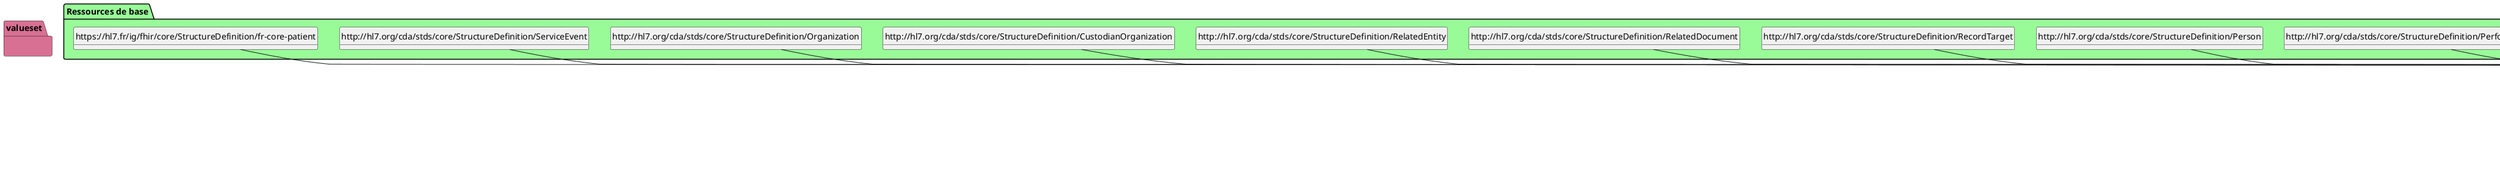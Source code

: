 @startuml
set namespaceSeparator ?
hide circle
hide class fields

package IG #DDDDDD{

     package Profiles #DDDDDD{

        class AssociationPrescription{

             AssociationPrescription => [None..None]
             AssociationPrescription.prescription => [1..1]
             AssociationPrescription.prescription.identifiant => [0..1]
             AssociationPrescription.accessionNumber => [0..1]
        } 

        class AssociationPriseEncharge{

             AssociationPriseEncharge => [None..None]
             AssociationPriseEncharge.priseEnCharge => [1..1]
             AssociationPriseEncharge.priseEnCharge.identifiantPriseEnCharge => [0..*]
             AssociationPriseEncharge.priseEnCharge.typePriseEnCharge => [0..1]
             AssociationPriseEncharge.priseEnCharge.dateDebutFinPriseEnCharge => [1..1]
             AssociationPriseEncharge.priseEnCharge.typeSortie => [0..1]
             AssociationPriseEncharge.priseEnCharge.responsablePriseEnCharge => [0..1]
             AssociationPriseEncharge.priseEnCharge.responsablePriseEnCharge.entiteResponsablePriseEnCharge => [1..1]
             AssociationPriseEncharge.priseEnCharge.responsablePriseEnCharge.entiteResponsablePriseEnCharge.identifiantPS => [1..1]
             AssociationPriseEncharge.priseEnCharge.responsablePriseEnCharge.entiteResponsablePriseEnCharge.professionSavoirfaireRole => [0..1]
             AssociationPriseEncharge.priseEnCharge.responsablePriseEnCharge.entiteResponsablePriseEnCharge.adresse => [0..*]
             AssociationPriseEncharge.priseEnCharge.responsablePriseEnCharge.entiteResponsablePriseEnCharge.coordonneesTelecom => [0..*]
             AssociationPriseEncharge.priseEnCharge.responsablePriseEnCharge.entiteResponsablePriseEnCharge.personnePhysique => [0..1]
             AssociationPriseEncharge.priseEnCharge.responsablePriseEnCharge.entiteResponsablePriseEnCharge.personnePhysique.nomPersonne => [1..1]
             AssociationPriseEncharge.priseEnCharge.responsablePriseEnCharge.entiteResponsablePriseEnCharge.personnePhysique.nomPersonne.nom => [1..1]
             AssociationPriseEncharge.priseEnCharge.responsablePriseEnCharge.entiteResponsablePriseEnCharge.personnePhysique.nomPersonne.prenom => [0..1]
             AssociationPriseEncharge.priseEnCharge.responsablePriseEnCharge.entiteResponsablePriseEnCharge.personnePhysique.nomPersonne.civilite => [0..1]
             AssociationPriseEncharge.priseEnCharge.responsablePriseEnCharge.entiteResponsablePriseEnCharge.personnePhysique.nomPersonne.titre => [0..1]
             AssociationPriseEncharge.priseEnCharge.responsablePriseEnCharge.entiteResponsablePriseEnCharge.structurePS => [0..1]
             AssociationPriseEncharge.priseEnCharge.responsablePriseEnCharge.entiteResponsablePriseEnCharge.structurePS.identifiantStructure => [0..*]
             AssociationPriseEncharge.priseEnCharge.responsablePriseEnCharge.entiteResponsablePriseEnCharge.structurePS.nomStructure => [0..1]
             AssociationPriseEncharge.priseEnCharge.responsablePriseEnCharge.entiteResponsablePriseEnCharge.structurePS.coordonneesTelecomStructure => [0..*]
             AssociationPriseEncharge.priseEnCharge.responsablePriseEnCharge.entiteResponsablePriseEnCharge.structurePS.adresseStructure => [0..*]
             AssociationPriseEncharge.priseEnCharge.responsablePriseEnCharge.entiteResponsablePriseEnCharge.structurePS.cadreExercice => [0..1]
             AssociationPriseEncharge.priseEnCharge.personneImpliqueePriseEnCharge => [0..*]
             AssociationPriseEncharge.priseEnCharge.personneImpliqueePriseEnCharge.typeParticipation => [1..1]
             AssociationPriseEncharge.priseEnCharge.personneImpliqueePriseEnCharge.dateDebutFinParticipation => [0..1]
             AssociationPriseEncharge.priseEnCharge.personneImpliqueePriseEnCharge.professionnelImplique => [1..1]
             AssociationPriseEncharge.priseEnCharge.personneImpliqueePriseEnCharge.professionnelImplique.identifiant => [1..1]
             AssociationPriseEncharge.priseEnCharge.personneImpliqueePriseEnCharge.professionnelImplique.professionSavoirfaireRole => [0..1]
             AssociationPriseEncharge.priseEnCharge.personneImpliqueePriseEnCharge.professionnelImplique.adresse => [0..*]
             AssociationPriseEncharge.priseEnCharge.personneImpliqueePriseEnCharge.professionnelImplique.coordonneesTelecom => [0..*]
             AssociationPriseEncharge.priseEnCharge.personneImpliqueePriseEnCharge.professionnelImplique.personnePhysique => [0..1]
             AssociationPriseEncharge.priseEnCharge.personneImpliqueePriseEnCharge.professionnelImplique.personnePhysique.nomPersonne => [1..1]
             AssociationPriseEncharge.priseEnCharge.personneImpliqueePriseEnCharge.professionnelImplique.personnePhysique.nomPersonne.nom => [1..1]
             AssociationPriseEncharge.priseEnCharge.personneImpliqueePriseEnCharge.professionnelImplique.personnePhysique.nomPersonne.prenom => [0..1]
             AssociationPriseEncharge.priseEnCharge.personneImpliqueePriseEnCharge.professionnelImplique.personnePhysique.nomPersonne.civilite => [0..1]
             AssociationPriseEncharge.priseEnCharge.personneImpliqueePriseEnCharge.professionnelImplique.personnePhysique.nomPersonne.titre => [0..1]
             AssociationPriseEncharge.priseEnCharge.personneImpliqueePriseEnCharge.professionnelImplique.structurePS => [0..1]
             AssociationPriseEncharge.priseEnCharge.personneImpliqueePriseEnCharge.professionnelImplique.structurePS.identifiantStructure => [0..*]
             AssociationPriseEncharge.priseEnCharge.personneImpliqueePriseEnCharge.professionnelImplique.structurePS.nomStructure => [0..1]
             AssociationPriseEncharge.priseEnCharge.personneImpliqueePriseEnCharge.professionnelImplique.structurePS.coordonneesTelecomStructure => [0..*]
             AssociationPriseEncharge.priseEnCharge.personneImpliqueePriseEnCharge.professionnelImplique.structurePS.adresseStructure => [0..*]
             AssociationPriseEncharge.priseEnCharge.personneImpliqueePriseEnCharge.professionnelImplique.structurePS.cadreExercice => [0..1]
             AssociationPriseEncharge.priseEnCharge.lieuPriseEnCharge => [1..1]
             AssociationPriseEncharge.priseEnCharge.lieuPriseEnCharge.structurePriseEnChargee => [1..1]
             AssociationPriseEncharge.priseEnCharge.lieuPriseEnCharge.structurePriseEnChargee.secteurActivite => [1..1]
             AssociationPriseEncharge.priseEnCharge.lieuPriseEnCharge.structurePriseEnChargee.secteurActivite.categorieEtablissement => [0..1]
             AssociationPriseEncharge.priseEnCharge.lieuPriseEnCharge.structurePriseEnChargee.localisationStructure => [1..1]
             AssociationPriseEncharge.priseEnCharge.lieuPriseEnCharge.structurePriseEnChargee.localisationStructure.nomStructure => [0..1]
             AssociationPriseEncharge.priseEnCharge.lieuPriseEnCharge.structurePriseEnChargee.localisationStructure.adresseStructure => [0..1]
        } 

        class AuteurDocument{

             AuteurDocument => [None..None]
             AuteurDocument.horodatageParticipation => [1..1]
             AuteurDocument.roleFonctionnel => [0..1]
             AuteurDocument.precisionRoleFonctionnel => [0..1]
             AuteurDocument.auteur[x] => [0..1]
        } 

        class ConsentementDocument{

             ConsentementDocument => [None..None]
             ConsentementDocument.consentement => [1..1]
             ConsentementDocument.consentement.identifiantConsentement => [0..*]
             ConsentementDocument.consentement.typeConsentement => [1..1]
             ConsentementDocument.consentement.statutConsentement => [1..1]
        } 

        class DestinatairePrevuDocument{

             DestinatairePrevuDocument => [None..None]
             DestinatairePrevuDocument.identifiantDestinataire => [0..*]
             DestinatairePrevuDocument.adresseDestinataire => [0..*]
             DestinatairePrevuDocument.coordonneesTelecomDestinataire => [0..*]
             DestinatairePrevuDocument.informationsSurDestintaire => [0..1]
             DestinatairePrevuDocument.informationsSurDestintaire.nomDestinataire => [0..*]
             DestinatairePrevuDocument.informationsSurDestintaire.nomDestinataire.nom => [1..1]
             DestinatairePrevuDocument.informationsSurDestintaire.nomDestinataire.prenom => [0..1]
             DestinatairePrevuDocument.informationsSurDestintaire.nomDestinataire.civilite => [0..1]
             DestinatairePrevuDocument.informationsSurDestintaire.nomDestinataire.titre => [0..1]
             DestinatairePrevuDocument.structureDestinataire => [0..1]
             DestinatairePrevuDocument.structureDestinataire.identifiantStructure => [0..1]
             DestinatairePrevuDocument.structureDestinataire.nomStructure => [0..*]
             DestinatairePrevuDocument.structureDestinataire.coordonneesTelecomStructure => [0..*]
             DestinatairePrevuDocument.structureDestinataire.adresseStructure => [0..1]
        } 

        class DocumentReference{

             DocumentReference => [None..None]
             DocumentReference.typeReference => [1..1]
             DocumentReference.parentDocument => [1..1]
             DocumentReference.parentDocument.identifiantUniqueDocument => [1..1]
        } 

        class EnteteDocument{

             EnteteDocument => [None..None]
             EnteteDocument.identifiantUniqueDocument => [1..1]
             EnteteDocument.typeDocument => [1..1]
             EnteteDocument.dateDeCreation => [1..1]
             EnteteDocument.niveauConfidentialite => [1..1]
             EnteteDocument.languePrincipaleDocument => [1..1]
             EnteteDocument.identifiantDuLotDeVersions => [1..1]
             EnteteDocument.versionDocument => [1..1]
             EnteteDocument.statutDocument => [1..1]
             EnteteDocument.patientDocument => [1..1]
             EnteteDocument.auteurDocument => [1..*]
             EnteteDocument.informateurDocument => [0..*]
             EnteteDocument.structureConservationDocument => [1..1]
             EnteteDocument.destinataireDocument => [0..*]
             EnteteDocument.responsableDocuement => [1..1]
             EnteteDocument.validateurDocument => [0..*]
             EnteteDocument.operateurSaisie => [0..1]
             EnteteDocument.participant => [0..*]
             EnteteDocument.associationPrescription => [1..1]
             EnteteDocument.evenementDocumente => [1..*]
             EnteteDocument.documentReference => [0..1]
             EnteteDocument.consentementAssocieAuDocument => [0..*]
             EnteteDocument.associationPriseEncharge => [1..1]
        } 

        class EvenementDocumente{

             EvenementDocumente => [None..None]
             EvenementDocumente.evenementDocumente => [1..1]
             EvenementDocumente.evenementDocumente.identifiantSpecifique => [0..*]
             EvenementDocumente.evenementDocumente.statut => [0..*]
             EvenementDocumente.evenementDocumente.codeEvenement => [0..1]
             EvenementDocumente.evenementDocumente.codeEvenement.translation => [0..*]
             EvenementDocumente.evenementDocumente.dateHeureEvenement => [0..1]
             EvenementDocumente.evenementDocumente.executantEvenement => [1..1]
             EvenementDocumente.evenementDocumente.executantEvenement.roleFonctionnel => [0..1]
             EvenementDocumente.evenementDocumente.executantEvenement.dateHeureParticipation => [0..1]
             EvenementDocumente.evenementDocumente.executantEvenement.executant => [1..1]
             EvenementDocumente.evenementDocumente.executantEvenement.executant.identifiant => [1..1]
             EvenementDocumente.evenementDocumente.executantEvenement.executant.professionSavoirfaireRole => [0..1]
             EvenementDocumente.evenementDocumente.executantEvenement.executant.adresse => [0..*]
             EvenementDocumente.evenementDocumente.executantEvenement.executant.coordonneesTelecom => [0..*]
             EvenementDocumente.evenementDocumente.executantEvenement.executant.personnePhysique => [0..1]
             EvenementDocumente.evenementDocumente.executantEvenement.executant.personnePhysique.nomPersonne => [1..1]
             EvenementDocumente.evenementDocumente.executantEvenement.executant.personnePhysique.nomPersonne.nom => [1..1]
             EvenementDocumente.evenementDocumente.executantEvenement.executant.personnePhysique.nomPersonne.prenom => [0..1]
             EvenementDocumente.evenementDocumente.executantEvenement.executant.personnePhysique.nomPersonne.civilite => [0..1]
             EvenementDocumente.evenementDocumente.executantEvenement.executant.personnePhysique.nomPersonne.titre => [0..1]
             EvenementDocumente.evenementDocumente.executantEvenement.executant.structureResponsable => [0..1]
             EvenementDocumente.evenementDocumente.executantEvenement.executant.structureResponsable.identifiantStructure => [0..*]
             EvenementDocumente.evenementDocumente.executantEvenement.executant.structureResponsable.nomStructure => [0..1]
             EvenementDocumente.evenementDocumente.executantEvenement.executant.structureResponsable.coordonneesTelecomStructure => [0..*]
             EvenementDocumente.evenementDocumente.executantEvenement.executant.structureResponsable.adresseStructure => [0..*]
             EvenementDocumente.evenementDocumente.executantEvenement.executant.structureResponsable.cadreExercice => [1..1]
        } 

        class InformateurDocument{

             InformateurDocument => [None..None]
             InformateurDocument.informateur[x] => [1..1]
        } 

        class NonProfessionnelDocument{

             NonProfessionnelDocument => [None..None]
             NonProfessionnelDocument.rolePersonne => [1..1]
             NonProfessionnelDocument.lienPatient => [0..1]
             NonProfessionnelDocument.lienPatient.precisionLien => [0..*]
             NonProfessionnelDocument.adressePersonne => [0..*]
             NonProfessionnelDocument.coordonneesTelecom => [0..*]
             NonProfessionnelDocument.personnePhysique => [1..1]
             NonProfessionnelDocument.personnePhysique.nomPersonne => [1..1]
             NonProfessionnelDocument.personnePhysique.nomPersonne.nom => [1..1]
             NonProfessionnelDocument.personnePhysique.nomPersonne.prenom => [0..1]
        } 

        class OperateurSaisie{

             OperateurSaisie => [None..None]
             OperateurSaisie.dateSaisie => [1..1]
             OperateurSaisie.operateurSaisie => [1..1]
             OperateurSaisie.operateurSaisie.identifiant => [1..1]
             OperateurSaisie.operateurSaisie.professionSavoirfaireRole => [0..1]
             OperateurSaisie.operateurSaisie.adresse => [0..*]
             OperateurSaisie.operateurSaisie.coordonneesTelecom => [0..*]
             OperateurSaisie.operateurSaisie.personnePhysique => [0..1]
             OperateurSaisie.operateurSaisie.personnePhysique.nomPersonne => [1..1]
             OperateurSaisie.operateurSaisie.personnePhysique.nomPersonne.nom => [1..1]
             OperateurSaisie.operateurSaisie.personnePhysique.nomPersonne.prenom => [0..1]
             OperateurSaisie.operateurSaisie.personnePhysique.nomPersonne.civilite => [0..1]
             OperateurSaisie.operateurSaisie.personnePhysique.nomPersonne.titre => [0..1]
             OperateurSaisie.operateurSaisie.structure => [0..1]
             OperateurSaisie.operateurSaisie.structure.identifiant => [0..*]
             OperateurSaisie.operateurSaisie.structure.nom => [0..1]
             OperateurSaisie.operateurSaisie.structure.coordonneesTelecom => [0..*]
             OperateurSaisie.operateurSaisie.structure.adresse => [0..*]
             OperateurSaisie.operateurSaisie.structure.cadreExercice => [0..1]
        } 

        class ParticipantDocument{

             ParticipantDocument => [None..None]
             ParticipantDocument.typeParticipation => [1..1]
             ParticipantDocument.roleFonctionnel => [0..1]
             ParticipantDocument.roleFonctionnel.precision => [0..1]
             ParticipantDocument.dateDebutEtOuFinParticipation => [1..1]
             ParticipantDocument.identificationParticipant => [1..1]
             ParticipantDocument.identificationParticipant.ProfessionnelNonProfessionnel => [1..1]
             ParticipantDocument.identificationParticipant.identifiantParticipant => [1..1]
             ParticipantDocument.identificationParticipant.professionSavoirfaireRole => [0..1]
             ParticipantDocument.identificationParticipant.adresse => [0..*]
             ParticipantDocument.identificationParticipant.coordonneesTelecomStructure => [0..*]
             ParticipantDocument.identificationParticipant.personnePhysique => [0..1]
             ParticipantDocument.identificationParticipant.personnePhysique.nomPersonne => [1..1]
             ParticipantDocument.identificationParticipant.personnePhysique.nomPersonne.nom => [1..1]
             ParticipantDocument.identificationParticipant.personnePhysique.nomPersonne.prenom => [0..1]
             ParticipantDocument.identificationParticipant.personnePhysique.nomPersonne.civilite => [0..1]
             ParticipantDocument.identificationParticipant.personnePhysique.nomPersonne.titre => [0..1]
             ParticipantDocument.identificationParticipant.structureResponsable => [0..1]
             ParticipantDocument.identificationParticipant.structureResponsable.identifiantStructure => [0..*]
             ParticipantDocument.identificationParticipant.structureResponsable.nomStructure => [0..1]
             ParticipantDocument.identificationParticipant.structureResponsable.coordonneesTelecomStructure => [0..*]
             ParticipantDocument.identificationParticipant.structureResponsable.adresseStructure => [0..*]
        } 

        class PatientDocument{

             PatientDocument => [None..None]
             PatientDocument.identifiantPatient => [1..1]
             PatientDocument.adresse => [0..*]
             PatientDocument.coordonneesTelecom => [0..*]
             PatientDocument.personnePhysique => [0..1]
             PatientDocument.personnePhysique.nomsPrenom => [0..1]
             PatientDocument.personnePhysique.nomsPrenom.noms => [0..1]
             PatientDocument.personnePhysique.nomsPrenom.noms.nomNaissance => [0..1]
             PatientDocument.personnePhysique.nomsPrenom.noms.nomUtilise => [0..1]
             PatientDocument.personnePhysique.nomsPrenom.prenom => [0..1]
             PatientDocument.personnePhysique.nomsPrenom.prenom.listePrenoms => [0..1]
             PatientDocument.personnePhysique.nomsPrenom.prenom.premierPrenom => [0..1]
             PatientDocument.personnePhysique.nomsPrenom.prenom.premierNomUtilise => [0..1]
             PatientDocument.personnePhysique.sexe => [1..1]
             PatientDocument.personnePhysique.dateNaissance => [1..1]
             PatientDocument.personnePhysique.dateDeces => [0..1]
             PatientDocument.personnePhysique.grossesseMultiple => [0..1]
             PatientDocument.personnePhysique.numeroOrdreNaissance => [0..1]
             PatientDocument.personnePhysique.representantPatient => [0..*]
             PatientDocument.personnePhysique.representantPatient.adresse => [0..*]
             PatientDocument.personnePhysique.representantPatient.coordonneesTelecom => [0..*]
             PatientDocument.personnePhysique.representantPatient.personneRepresentantPatient => [0..1]
             PatientDocument.personnePhysique.representantPatient.personneRepresentantPatient.nomPrenom => [0..1]
             PatientDocument.personnePhysique.representantPatient.personneRepresentantPatient.nomPrenom.nom => [0..1]
             PatientDocument.personnePhysique.representantPatient.personneRepresentantPatient.nomPrenom.prenom => [0..1]
             PatientDocument.personnePhysique.representantPatient.personneRepresentantPatient.structureRepresentatntPatient => [0..1]
             PatientDocument.personnePhysique.representantPatient.personneRepresentantPatient.structureRepresentatntPatient.identifiant => [0..1]
             PatientDocument.personnePhysique.representantPatient.personneRepresentantPatient.structureRepresentatntPatient.nom => [0..1]
             PatientDocument.personnePhysique.representantPatient.personneRepresentantPatient.structureRepresentatntPatient.lieuNaissance => [0..1]
             PatientDocument.personnePhysique.representantPatient.personneRepresentantPatient.structureRepresentatntPatient.lieuNaissance.lieu => [1..1]
             PatientDocument.personnePhysique.representantPatient.personneRepresentantPatient.structureRepresentatntPatient.lieuNaissance.lieu.nomLieuNaissance => [0..1]
             PatientDocument.personnePhysique.representantPatient.personneRepresentantPatient.structureRepresentatntPatient.lieuNaissance.lieu.adresseEtCodeOfficielGeographique => [0..1]
             PatientDocument.personnePhysique.representantPatient.personneRepresentantPatient.structureRepresentatntPatient.lieuNaissance.lieu.adresseEtCodeOfficielGeographique.CodeOfficielGeographique => [0..1]
        } 

        class ProfessionnelAuteurDocument{

             ProfessionnelAuteurDocument => [None..None]
             ProfessionnelAuteurDocument.identificationAuteur => [1..*]
             ProfessionnelAuteurDocument.identificationAuteur.identifiant => [0..*]
             ProfessionnelAuteurDocument.identificationAuteur.professionSavoirFaireRole => [0..1]
             ProfessionnelAuteurDocument.identificationAuteur.adresse => [0..*]
             ProfessionnelAuteurDocument.identificationAuteur.coordonneesTelecom => [0..*]
             ProfessionnelAuteurDocument.identificationAuteur.identiteAuteur => [1..1]
             ProfessionnelAuteurDocument.identificationAuteur.identiteAuteur.nomAuteur => [1..1]
             ProfessionnelAuteurDocument.identificationAuteur.identiteAuteur.nomAuteur.nom => [1..1]
             ProfessionnelAuteurDocument.identificationAuteur.identiteAuteur.nomAuteur.prenom => [0..1]
             ProfessionnelAuteurDocument.identificationAuteur.identiteAuteur.nomAuteur.civilite => [0..1]
             ProfessionnelAuteurDocument.identificationAuteur.identiteAuteur.nomAuteur.titre => [0..1]
             ProfessionnelAuteurDocument.identificationAuteur.structure => [1..1]
             ProfessionnelAuteurDocument.identificationAuteur.structure.identifiantStructure => [0..1]
             ProfessionnelAuteurDocument.identificationAuteur.structure.nomStructure => [0..1]
        } 

        class ProfessionnelDocument{

             ProfessionnelDocument => [None..None]
             ProfessionnelDocument.identifiant => [1..1]
             ProfessionnelDocument.professionSavoirFaireRole => [0..1]
             ProfessionnelDocument.adresse => [0..*]
             ProfessionnelDocument.coordonneesTelecom => [0..*]
             ProfessionnelDocument.personnePhysique => [0..1]
             ProfessionnelDocument.personnePhysique.identitePersonne => [1..1]
             ProfessionnelDocument.personnePhysique.identitePersonne.nomPersonne => [1..1]
             ProfessionnelDocument.personnePhysique.identitePersonne.prenomPersonne => [0..1]
             ProfessionnelDocument.personnePhysique.identitePersonne.civilite => [0..1]
             ProfessionnelDocument.personnePhysique.identitePersonne.titre => [0..1]
             ProfessionnelDocument.structure => [0..1]
             ProfessionnelDocument.structure.identifiantStructure => [0..*]
             ProfessionnelDocument.structure.nomStructure => [0..1]
             ProfessionnelDocument.structure.coordonneesTelecomStructure => [0..*]
             ProfessionnelDocument.structure.adresseStructure => [0..*]
             ProfessionnelDocument.structure.cadreExercice => [0..1]
        } 

        class ResponsableDocument{

             ResponsableDocument => [None..None]
             ResponsableDocument.dateHeureAttestationValidite => [1..1]
             ResponsableDocument.ProfessionnelResponsableDocument => [1..1]
             ResponsableDocument.ProfessionnelResponsableDocument.identifiant => [1..1]
             ResponsableDocument.ProfessionnelResponsableDocument.professionSavoirfaireRole => [0..1]
             ResponsableDocument.ProfessionnelResponsableDocument.adresse => [0..*]
             ResponsableDocument.ProfessionnelResponsableDocument.coordonneesTelecomStructure => [0..*]
             ResponsableDocument.ProfessionnelResponsableDocument.personnePhysique => [0..1]
             ResponsableDocument.ProfessionnelResponsableDocument.personnePhysique.nomPersonne => [1..1]
             ResponsableDocument.ProfessionnelResponsableDocument.personnePhysique.nomPersonne.nom => [1..1]
             ResponsableDocument.ProfessionnelResponsableDocument.personnePhysique.nomPersonne.prenom => [0..1]
             ResponsableDocument.ProfessionnelResponsableDocument.personnePhysique.nomPersonne.civilite => [0..1]
             ResponsableDocument.ProfessionnelResponsableDocument.personnePhysique.nomPersonne.titre => [0..1]
             ResponsableDocument.ProfessionnelResponsableDocument.structureResponsable => [0..1]
             ResponsableDocument.ProfessionnelResponsableDocument.structureResponsable.identifiantStructure => [0..*]
             ResponsableDocument.ProfessionnelResponsableDocument.structureResponsable.nomStructure => [0..1]
             ResponsableDocument.ProfessionnelResponsableDocument.structureResponsable.coordonneesTelecomStructure => [0..*]
             ResponsableDocument.ProfessionnelResponsableDocument.structureResponsable.adresseStructure => [0..*]
             ResponsableDocument.ProfessionnelResponsableDocument.structureResponsable.cadreExercice => [0..1]
        } 

        class StructureConservationDocument{

             StructureConservationDocument => [None..None]
             StructureConservationDocument.identifiantStructure => [1..1]
             StructureConservationDocument.nomStructure => [0..1]
             StructureConservationDocument.coordonneesTelecomStructure => [0..1]
             StructureConservationDocument.adresseStructure => [0..1]
        } 

        class SystemeDocument{

             SystemeDocument => [None..None]
             SystemeDocument.identificationAuteur => [1..1]
             SystemeDocument.identificationAuteur.identifiantAuteur => [1..*]
             SystemeDocument.identificationAuteur.professionSavoirFaireRole => [0..1]
             SystemeDocument.identificationAuteur.systeme => [1..1]
             SystemeDocument.identificationAuteur.systeme.nomModeleSysteme => [1..1]
             SystemeDocument.identificationAuteur.systeme.nomSysteme => [1..1]
             SystemeDocument.identificationAuteur.structure => [1..1]
             SystemeDocument.identificationAuteur.structure.identifiantStructure => [0..1]
             SystemeDocument.identificationAuteur.structure.nomStructure => [0..1]
        } 

        class ValidateurDocument{

             ValidateurDocument => [None..None]
             ValidateurDocument.dateHeureAttestationValidite => [1..1]
             ValidateurDocument.ProfessionnelValidateurDocument => [1..1]
             ValidateurDocument.ProfessionnelValidateurDocument.identifiant => [1..1]
             ValidateurDocument.ProfessionnelValidateurDocument.professionSavoirfaireRole => [0..1]
             ValidateurDocument.ProfessionnelValidateurDocument.adresse => [0..*]
             ValidateurDocument.ProfessionnelValidateurDocument.coordonneesTelecomStructure => [0..*]
             ValidateurDocument.ProfessionnelValidateurDocument.personnePhysique => [0..1]
             ValidateurDocument.ProfessionnelValidateurDocument.personnePhysique.nomPersonne => [1..1]
             ValidateurDocument.ProfessionnelValidateurDocument.personnePhysique.nomPersonne.nom => [1..1]
             ValidateurDocument.ProfessionnelValidateurDocument.personnePhysique.nomPersonne.prenom => [0..1]
             ValidateurDocument.ProfessionnelValidateurDocument.personnePhysique.nomPersonne.civilite => [0..1]
             ValidateurDocument.ProfessionnelValidateurDocument.personnePhysique.nomPersonne.titre => [0..1]
             ValidateurDocument.ProfessionnelValidateurDocument.structurePS => [0..1]
             ValidateurDocument.ProfessionnelValidateurDocument.structurePS.identifiantStructure => [0..*]
             ValidateurDocument.ProfessionnelValidateurDocument.structurePS.nomStructure => [0..1]
             ValidateurDocument.ProfessionnelValidateurDocument.structurePS.coordonneesTelecomStructure => [0..*]
             ValidateurDocument.ProfessionnelValidateurDocument.structurePS.adresseStructure => [0..*]
             ValidateurDocument.ProfessionnelValidateurDocument.structurePS.cadreExercice => [0..1]
        } 

        class FrCompositionDocument{

             Composition => [None..None]
             Composition.identifier => [None..None]
             Composition.status => [None..None]
             Composition.type => [None..None]
             Composition.subject => [1..None]
             Composition.subject.reference => [1..None]
             Composition.date => [None..None]
             Composition.author => [None..None]
             Composition.title => [None..None]
             Composition.confidentiality => [None..None]
             Composition.attester => [None..None]
             Composition.attester.mode => [None..None]
             Composition.attester.time => [None..None]
             Composition.attester.party => [None..None]
             Composition.custodian => [None..None]
             Composition.relatesTo.target[x] => [None..None]
             Composition.section => [1..None]
        } 

        class FrBundleDocument{

             Bundle.identifier => [1..None]
             Bundle.type => [None..None]
             Bundle.timestamp => [1..None]
             Bundle.entry => [1..None]
             Bundle.entry.fullUrl => [1..None]
             Bundle.entry.search => [None..0]
             Bundle.entry.request => [None..0]
             Bundle.entry.response => [None..0]
             Bundle.entry:composition => [1..1]
             Bundle.entry:composition.resource => [None..None]
             Bundle.entry:patient => [0..1]
             Bundle.entry:patient.resource => [None..None]
        } 

        class FrAssignedAuthor{

             AssignedAuthor => [None..None]
             AssignedAuthor.nullFlavor => [None..0]
             AssignedAuthor.typeId.nullFlavor => [None..0]
             AssignedAuthor.typeId.assigningAuthorityName => [None..0]
             AssignedAuthor.typeId.displayable => [None..0]
             AssignedAuthor.classCode => [None..0]
             AssignedAuthor.id.nullFlavor => [None..0]
             AssignedAuthor.sdtcIdentifiedBy => [None..0]
             AssignedAuthor.code => [None..None]
             AssignedAuthor.assignedPerson => [None..None]
             AssignedAuthor.assignedAuthoringDevice => [None..None]
             AssignedAuthor.representedOrganization => [None..None]
        } 

        class FrAssignedCustodian{

             AssignedCustodian => [None..None]
             AssignedCustodian.typeId.nullFlavor => [None..0]
             AssignedCustodian.typeId.assigningAuthorityName => [None..0]
             AssignedCustodian.typeId.displayable => [None..0]
             AssignedCustodian.classCode => [None..0]
             AssignedCustodian.representedCustodianOrganization => [None..None]
        } 

        class FrAssignedEntity{

             AssignedEntity => [None..None]
             AssignedEntity.nullFlavor => [None..0]
             AssignedEntity.typeId.nullFlavor => [None..0]
             AssignedEntity.typeId.assigningAuthorityName => [None..0]
             AssignedEntity.typeId.displayable => [None..0]
             AssignedEntity.classCode => [None..0]
             AssignedEntity.id => [None..1]
             AssignedEntity.sdtcIdentifiedBy => [None..0]
             AssignedEntity.code.nullFlavor => [None..0]
             AssignedEntity.code.codeSystemVersion => [None..0]
             AssignedEntity.code.sdtcValueSet => [None..0]
             AssignedEntity.code.sdtcValueSetVersion => [None..0]
             AssignedEntity.assignedPerson => [None..None]
             AssignedEntity.representedOrganization => [None..None]
             AssignedEntity.sdtcPatient => [None..0]
        } 

        class FrAssociatedEntity{

             AssociatedEntity => [None..None]
             AssociatedEntity.nullFlavor => [None..0]
             AssociatedEntity.typeId.nullFlavor => [None..0]
             AssociatedEntity.typeId.assigningAuthorityName => [None..0]
             AssociatedEntity.typeId.displayable => [None..0]
             AssociatedEntity.sdtcIdentifiedBy => [None..0]
             AssociatedEntity.associatedPerson => [None..None]
             AssociatedEntity.scopingOrganization => [None..None]
        } 

        class FrAuthenticator{

             Authenticator => [None..None]
             Authenticator.nullFlavor => [None..0]
             Authenticator.typeId.nullFlavor => [None..0]
             Authenticator.typeId.assigningAuthorityName => [None..0]
             Authenticator.typeId.displayable => [None..0]
             Authenticator.typeCode => [None..0]
             Authenticator.time => [None..None]
             Authenticator.time.value => [None..None]
             Authenticator.signatureCode => [None..None]
             Authenticator.signatureCode.sdtcValueSet => [None..0]
             Authenticator.signatureCode.sdtcValueSetVersion => [None..0]
             Authenticator.sdtcSignatureText => [None..0]
             Authenticator.assignedEntity => [None..None]
        } 

        class FrAuthor{

             Author => [None..None]
             Author.nullFlavor => [None..0]
             Author.typeId.nullFlavor => [None..0]
             Author.typeId.assigningAuthorityName => [None..0]
             Author.typeId.displayable => [None..0]
             Author.typeCode => [None..0]
             Author.contextControlCode => [None..0]
             Author.functionCode.nullFlavor => [None..0]
             Author.functionCode.code => [1..None]
             Author.functionCode.codeSystem => [1..None]
             Author.functionCode.codeSystemVersion => [None..0]
             Author.functionCode.sdtcValueSet => [None..0]
             Author.functionCode.sdtcValueSetVersion => [None..0]
             Author.time.value => [1..None]
             Author.assignedAuthor => [None..None]
        } 

        class FrAuthoringDevice{

             AuthoringDevice.typeId.nullFlavor => [None..0]
             AuthoringDevice.typeId.assigningAuthorityName => [None..0]
             AuthoringDevice.typeId.displayable => [None..0]
             AuthoringDevice.classCode => [None..0]
             AuthoringDevice.determinerCode => [None..0]
             AuthoringDevice.manufacturerModelName => [1..None]
             AuthoringDevice.softwareName => [1..None]
        } 

        class FrAuthorization{

             Authorization => [None..None]
             Authorization.typeId.nullFlavor => [None..0]
             Authorization.typeId.assigningAuthorityName => [None..0]
             Authorization.typeId.displayable => [None..0]
             Authorization.typeCode => [None..0]
             Authorization.consent => [None..None]
             Authorization.consent.id => [None..None]
             Authorization.consent.code => [None..None]
             Authorization.consent.statusCode.code => [None..None]
             Authorization.consent.statusCode.sdtcValueSet => [None..0]
             Authorization.consent.statusCode.sdtcValueSetVersion => [None..0]
        } 

        class FrComponentOf{

             ComponentOf => [None..None]
        } 

        class FrCustodian{

             Custodian => [None..None]
             Custodian.nullFlavor => [None..0]
             Custodian.typeId.nullFlavor => [None..0]
             Custodian.typeId.assigningAuthorityName => [None..0]
             Custodian.typeId.displayable => [None..0]
             Custodian.typeCode => [None..0]
             Custodian.assignedCustodian => [None..None]
        } 

        class FrDataEnterer{

             DataEnterer => [None..None]
             DataEnterer.nullFlavor => [None..0]
             DataEnterer.typeId.nullFlavor => [None..0]
             DataEnterer.typeId.assigningAuthorityName => [None..0]
             DataEnterer.typeId.displayable => [None..0]
             DataEnterer.typeCode => [None..0]
             DataEnterer.contextControlCode => [None..0]
             DataEnterer.time => [1..None]
             DataEnterer.assignedEntity => [None..None]
        } 

        class FrDocumentationOf{

             DocumentationOf => [None..None]
             DocumentationOf.nullFlavor => [None..0]
             DocumentationOf.typeId.nullFlavor => [None..0]
             DocumentationOf.typeId.assigningAuthorityName => [None..0]
             DocumentationOf.typeId.displayable => [None..0]
             DocumentationOf.typeCode => [None..0]
             DocumentationOf.serviceEvent => [None..None]
        } 

        class FrInFulfillmentOf{

             InFulfillmentOf => [None..None]
             InFulfillmentOf.typeId.nullFlavor => [None..0]
             InFulfillmentOf.typeId.assigningAuthorityName => [None..0]
             InFulfillmentOf.typeId.displayable => [None..0]
             InFulfillmentOf.typeCode => [None..0]
             InFulfillmentOf.order => [None..None]
        } 

        class FrInformant{

             Informant => [None..None]
             Informant.nullFlavor => [None..0]
             Informant.typeId.nullFlavor => [None..0]
             Informant.typeId.assigningAuthorityName => [None..0]
             Informant.typeId.displayable => [None..0]
             Informant.typeCode => [None..0]
             Informant.contextControlCode => [None..0]
             Informant.assignedEntity => [None..None]
             Informant.relatedEntity => [None..None]
        } 

        class FrInformationRecipient{

             InformationRecipient => [None..None]
             InformationRecipient.nullFlavor => [None..0]
             InformationRecipient.typeId.nullFlavor => [None..0]
             InformationRecipient.typeId.assigningAuthorityName => [None..0]
             InformationRecipient.typeId.displayable => [None..0]
             InformationRecipient.typeCode => [None..0]
             InformationRecipient.intendedRecipient => [None..None]
        } 

        class FrIntendedRecipient{

             IntendedRecipient.typeId.nullFlavor => [None..0]
             IntendedRecipient.typeId.assigningAuthorityName => [None..0]
             IntendedRecipient.typeId.displayable => [None..0]
             IntendedRecipient.classCode => [None..0]
             IntendedRecipient.id.assigningAuthorityName => [None..0]
             IntendedRecipient.id.displayable => [None..0]
             IntendedRecipient.id.root => [1..None]
             IntendedRecipient.id.extension => [1..None]
             IntendedRecipient.informationRecipient => [None..None]
             IntendedRecipient.receivedOrganization => [None..None]
             IntendedRecipient.receivedOrganization.id.assigningAuthorityName => [None..0]
             IntendedRecipient.receivedOrganization.id.displayable => [None..0]
             IntendedRecipient.receivedOrganization.id.root => [None..None]
        } 

        class FrLegalAuthenticator{

             LegalAuthenticator => [None..None]
             LegalAuthenticator.nullFlavor => [None..0]
             LegalAuthenticator.typeId.nullFlavor => [None..0]
             LegalAuthenticator.typeId.assigningAuthorityName => [None..0]
             LegalAuthenticator.typeId.displayable => [None..0]
             LegalAuthenticator.typeCode => [None..0]
             LegalAuthenticator.contextControlCode => [None..0]
             LegalAuthenticator.time => [None..None]
             LegalAuthenticator.time.value => [None..None]
             LegalAuthenticator.signatureCode => [None..None]
             LegalAuthenticator.signatureCode.sdtcValueSet => [None..0]
             LegalAuthenticator.signatureCode.sdtcValueSetVersion => [None..0]
             LegalAuthenticator.sdtcSignatureText => [None..0]
             LegalAuthenticator.assignedEntity => [None..None]
             LegalAuthenticator.assignedEntity.code => [None..None]
        } 

        class FrName{

             fr-core-name => [None..None]
             fr-core-name.nullFlavor => [None..0]
             fr-core-name.use => [None..0]
             fr-core-name.item.delimiter => [None..0]
             fr-core-name.item.xmlText => [None..0]
             fr-core-name.validTime => [None..0]
        } 

        class FrOrder{

             Order.nullFlavor => [None..0]
             Order.typeId.nullFlavor => [None..0]
             Order.typeId.assigningAuthorityName => [None..0]
             Order.typeId.displayable => [None..0]
             Order.classCode => [None..0]
             Order.moodCode => [None..0]
             Order.id => [None..None]
             Order.id.nullFlavor => [None..0]
             Order.id.assigningAuthorityName => [None..0]
             Order.id.displayable => [None..0]
             Order.id.root => [1..None]
             Order.id.extension => [None..None]
             Order.code => [None..0]
             Order.priorityCode => [None..0]
        } 

        class FrParentDocument{

             ParentDocument => [None..None]
             ParentDocument.nullFlavor => [None..0]
             ParentDocument.id => [None..1]
             ParentDocument.id.assigningAuthorityName => [None..0]
             ParentDocument.id.displayable => [None..0]
             ParentDocument.id.root => [1..None]
             ParentDocument.id.extension => [None..None]
        } 

        class FrParticipant{

             Participant1 => [None..None]
             Participant1.typeId.nullFlavor => [None..0]
             Participant1.typeId.assigningAuthorityName => [None..0]
             Participant1.typeId.displayable => [None..0]
             Participant1.typeCode => [None..None]
             Participant1.contextControlCode => [None..0]
             Participant1.functionCode => [None..None]
             Participant1.functionCode.nullFlavor => [None..0]
             Participant1.functionCode.code => [1..None]
             Participant1.functionCode.codeSystem => [1..None]
             Participant1.functionCode.codeSystemVersion => [None..0]
             Participant1.functionCode.sdtcValueSet => [None..0]
             Participant1.functionCode.sdtcValueSetVersion => [None..0]
             Participant1.functionCode.originalText => [None..None]
             Participant1.time => [1..None]
             Participant1.time.operator => [None..0]
             Participant1.time.low => [None..None]
             Participant1.time.center => [None..0]
             Participant1.time.width => [None..0]
             Participant1.time.high => [None..None]
             Participant1.associatedEntity => [None..None]
             Participant1.associatedEntity.classCode => [None..None]
             Participant1.associatedEntity.id => [None..None]
             Participant1.associatedEntity.id.root => [None..None]
             Participant1.associatedEntity.id.extension => [None..None]
             Participant1.associatedEntity.code => [None..None]
             Participant1.associatedEntity.addr => [None..None]
             Participant1.associatedEntity.telecom => [None..None]
             Participant1.associatedEntity.associatedPerson => [None..None]
             Participant1.associatedEntity.scopingOrganization => [None..None]
        } 

        class FrPatientRole{

             PatientRole => [None..None]
             PatientRole.nullFlavor => [None..0]
             PatientRole.realmCode => [None..0]
             PatientRole.typeId => [None..0]
             PatientRole.templateId => [None..0]
             PatientRole.classCode => [None..0]
             PatientRole.sdtcIdentifiedBy => [None..0]
             PatientRole.patient => [1..None]
             PatientRole.providerOrganization => [None..0]
        } 

        class FrPatient{

             Patient.typeId.nullFlavor => [None..0]
             Patient.typeId.assigningAuthorityName => [None..0]
             Patient.typeId.displayable => [None..0]
             Patient.determinerCode => [None..0]
             Patient.name => [1..1]
             Patient.administrativeGenderCode => [1..None]
             Patient.birthTime => [1..None]
             Patient.maritalStatusCode => [None..0]
             Patient.religiousAffiliationCode => [None..0]
             Patient.raceCode => [None..0]
             Patient.sdtcRaceCode => [None..0]
             Patient.ethnicGroupCode => [None..0]
             Patient.sdtcEthnicGroupCode => [None..0]
             Patient.languageCommunication => [None..0]
        } 

        class FrPerformer{

             Performer1.typeId.nullFlavor => [None..0]
             Performer1.typeId.assigningAuthorityName => [None..0]
             Performer1.typeId.displayable => [None..0]
             Performer1.typeCode => [None..None]
             Performer1.functionCode => [None..None]
             Performer1.time => [None..None]
             Performer1.assignedEntity => [None..None]
             Performer1.assignedEntity.code => [None..None]
        } 

        class FrAssignedPerson{

             Person.nullFlavor => [None..0]
             Person.typeId.nullFlavor => [None..0]
             Person.typeId.assigningAuthorityName => [None..0]
             Person.typeId.displayable => [None..0]
             Person.classCode => [None..0]
             Person.determinerCode => [None..0]
             Person.name => [1..1]
             Person.name.nullFlavor => [None..0]
             Person.name.use => [None..0]
             Person.name.item.family => [1..1]
             Person.name.item.given => [None..1]
             Person.name.item.prefix => [None..1]
             Person.name.item.suffix => [None..None]
             Person.name.validTime => [None..0]
             Person.sdtcDesc => [None..0]
             Person.sdtcAsPatientRelationship => [None..0]
        } 

        class FrRecordTarget{

             RecordTarget => [None..None]
             RecordTarget.nullFlavor => [None..0]
             RecordTarget.typeId.nullFlavor => [None..0]
             RecordTarget.typeId.assigningAuthorityName => [None..0]
             RecordTarget.typeId.displayable => [None..0]
             RecordTarget.typeCode => [None..0]
             RecordTarget.contextControlCode => [None..0]
             RecordTarget.patientRole => [None..None]
        } 

        class FrRelatedDocument{

             RelatedDocument => [None..None]
             RelatedDocument.typeId.nullFlavor => [None..0]
             RelatedDocument.typeId.assigningAuthorityName => [None..0]
             RelatedDocument.typeId.displayable => [None..0]
             RelatedDocument.typeCode => [None..None]
             RelatedDocument.parentDocument => [None..None]
        } 

        class FrRelatedEntity{

             RelatedEntity.nullFlavor => [None..0]
             RelatedEntity.typeId.nullFlavor => [None..0]
             RelatedEntity.typeId.assigningAuthorityName => [None..0]
             RelatedEntity.typeId.displayable => [None..0]
             RelatedEntity.code => [None..None]
             RelatedEntity.code.nullFlavor => [None..0]
             RelatedEntity.code.code => [1..None]
             RelatedEntity.code.codeSystem => [1..None]
             RelatedEntity.code.codeSystemVersion => [None..0]
             RelatedEntity.code.displayName => [1..None]
             RelatedEntity.code.sdtcValueSet => [None..0]
             RelatedEntity.code.sdtcValueSetVersion => [None..0]
             RelatedEntity.telecom => [1..None]
             RelatedEntity.relatedPerson => [1..None]
        } 

        class FrRepresentedCustodianOrganization{

             CustodianOrganization.typeId.nullFlavor => [None..0]
             CustodianOrganization.typeId.assigningAuthorityName => [None..0]
             CustodianOrganization.typeId.displayable => [None..0]
             CustodianOrganization.classCode => [None..0]
             CustodianOrganization.determinerCode => [None..0]
             CustodianOrganization.id => [None..1]
             CustodianOrganization.sdtcTelecom => [None..0]
        } 

        class FrRepresentedOrganization{

             Organization.typeId.nullFlavor => [None..0]
             Organization.typeId.assigningAuthorityName => [None..0]
             Organization.typeId.displayable => [None..0]
             Organization.classCode => [None..0]
             Organization.determinerCode => [None..0]
             Organization.standardIndustryClassCode => [None..None]
        } 

        class FrServiceEvent{

             ServiceEvent => [None..None]
             ServiceEvent.nullFlavor => [None..0]
             ServiceEvent.typeId.nullFlavor => [None..0]
             ServiceEvent.typeId.assigningAuthorityName => [None..0]
             ServiceEvent.typeId.displayable => [None..0]
             ServiceEvent.classCode => [None..0]
             ServiceEvent.moodCode => [None..0]
             ServiceEvent.id => [None..None]
             ServiceEvent.code => [None..None]
             ServiceEvent.code.nullFlavor => [None..0]
             ServiceEvent.code.code => [1..None]
             ServiceEvent.code.codeSystem => [1..None]
             ServiceEvent.code.codeSystemVersion => [None..0]
             ServiceEvent.code.displayName => [1..None]
             ServiceEvent.code.sdtcValueSet => [None..0]
             ServiceEvent.code.sdtcValueSetVersion => [None..0]
             ServiceEvent.code.translation => [None..None]
             ServiceEvent.code.translation.nullFlavor => [None..0]
             ServiceEvent.code.translation.codeSystemVersion => [None..0]
             ServiceEvent.code.translation.sdtcValueSet => [None..0]
             ServiceEvent.code.translation.sdtcValueSetVersion => [None..0]
             ServiceEvent.code.translation.qualifier => [None..None]
             ServiceEvent.effectiveTime => [None..None]
             ServiceEvent.effectiveTime.nullFlavor => [None..0]
             ServiceEvent.effectiveTime.operator => [None..0]
             ServiceEvent.effectiveTime.low => [1..None]
             ServiceEvent.effectiveTime.center => [None..0]
             ServiceEvent.effectiveTime.width => [None..0]
             ServiceEvent.effectiveTime.high => [None..None]
             ServiceEvent.performer => [None..1]
             ServiceEvent.performer.typeCode => [None..None]
        } 

        class FrPatientFHIRDocument{

             Patient.gender => [None..None]
         }

     }
     package extension #paleturquoise {


         }
     }
     package valueset #PaleVioletRed{
       }

package "Ressources de base" #palegreen {

 class "Base" as  class095a1b43effec73955e31e790438de49 

    class095a1b43effec73955e31e790438de49 --> AssociationPrescription

 class "Base" as  class095a1b43effec73955e31e790438de49 

    class095a1b43effec73955e31e790438de49 --> AssociationPriseEncharge

 class "Base" as  class095a1b43effec73955e31e790438de49 

    class095a1b43effec73955e31e790438de49 --> AuteurDocument

 class "Base" as  class095a1b43effec73955e31e790438de49 

    class095a1b43effec73955e31e790438de49 --> ConsentementDocument

 class "Base" as  class095a1b43effec73955e31e790438de49 

    class095a1b43effec73955e31e790438de49 --> DestinatairePrevuDocument

 class "Base" as  class095a1b43effec73955e31e790438de49 

    class095a1b43effec73955e31e790438de49 --> DocumentReference

 class "Base" as  class095a1b43effec73955e31e790438de49 

    class095a1b43effec73955e31e790438de49 --> EnteteDocument

 class "Base" as  class095a1b43effec73955e31e790438de49 

    class095a1b43effec73955e31e790438de49 --> EvenementDocumente

 class "Base" as  class095a1b43effec73955e31e790438de49 

    class095a1b43effec73955e31e790438de49 --> InformateurDocument

 class "Base" as  class095a1b43effec73955e31e790438de49 

    class095a1b43effec73955e31e790438de49 --> NonProfessionnelDocument

 class "Base" as  class095a1b43effec73955e31e790438de49 

    class095a1b43effec73955e31e790438de49 --> OperateurSaisie

 class "Base" as  class095a1b43effec73955e31e790438de49 

    class095a1b43effec73955e31e790438de49 --> ParticipantDocument

 class "Base" as  class095a1b43effec73955e31e790438de49 

    class095a1b43effec73955e31e790438de49 --> PatientDocument

 class "Base" as  class095a1b43effec73955e31e790438de49 

    class095a1b43effec73955e31e790438de49 --> ProfessionnelAuteurDocument

 class "Base" as  class095a1b43effec73955e31e790438de49 

    class095a1b43effec73955e31e790438de49 --> ProfessionnelDocument

 class "Base" as  class095a1b43effec73955e31e790438de49 

    class095a1b43effec73955e31e790438de49 --> ResponsableDocument

 class "Base" as  class095a1b43effec73955e31e790438de49 

    class095a1b43effec73955e31e790438de49 --> StructureConservationDocument

 class "Base" as  class095a1b43effec73955e31e790438de49 

    class095a1b43effec73955e31e790438de49 --> SystemeDocument

 class "Base" as  class095a1b43effec73955e31e790438de49 

    class095a1b43effec73955e31e790438de49 --> ValidateurDocument

 class "clinicaldocument" as  class36bd288d6c6ad8dffc41b949ebb77249 

    class36bd288d6c6ad8dffc41b949ebb77249 --> FrCompositionDocument

 class "Bundle" as  class94c51f19c37f96ed231f5a0ae512b2a8 

    class94c51f19c37f96ed231f5a0ae512b2a8 --> FrBundleDocument

 class "http://hl7.org/cda/stds/core/StructureDefinition/AssignedAuthor" as  class58510d48686a6398080b7be0a9488a07 

    class58510d48686a6398080b7be0a9488a07 --> FrAssignedAuthor

 class "http://hl7.org/cda/stds/core/StructureDefinition/AssignedCustodian" as  class9d6ae0bd4aff182e6679539d1b5e57dd 

    class9d6ae0bd4aff182e6679539d1b5e57dd --> FrAssignedCustodian

 class "http://hl7.org/cda/stds/core/StructureDefinition/AssignedEntity" as  classa57c2cf8eee922b736f24aae263fb85a 

    classa57c2cf8eee922b736f24aae263fb85a --> FrAssignedEntity

 class "http://hl7.org/cda/stds/core/StructureDefinition/AssociatedEntity" as  classf02f59ca36afce3537fd13cedd8610bc 

    classf02f59ca36afce3537fd13cedd8610bc --> FrAssociatedEntity

 class "http://hl7.org/cda/stds/core/StructureDefinition/Authenticator" as  class53108c7e3b2a59607cdb20ab0b268d03 

    class53108c7e3b2a59607cdb20ab0b268d03 --> FrAuthenticator

 class "http://hl7.org/cda/stds/core/StructureDefinition/Author" as  class937cfe84638a385773bc82a876cf4a8d 

    class937cfe84638a385773bc82a876cf4a8d --> FrAuthor

 class "http://hl7.org/cda/stds/core/StructureDefinition/AuthoringDevice" as  classf46502fb30744212b0c5841a6e4ea035 

    classf46502fb30744212b0c5841a6e4ea035 --> FrAuthoringDevice

 class "http://hl7.org/cda/stds/core/StructureDefinition/Authorization" as  class598114d4c6d4bf797def36d247d40839 

    class598114d4c6d4bf797def36d247d40839 --> FrAuthorization

 class "http://hl7.org/cda/stds/core/StructureDefinition/ComponentOf" as  class4277423a305ecb24dc9d37288c280772 

    class4277423a305ecb24dc9d37288c280772 --> FrComponentOf

 class "http://hl7.org/cda/stds/core/StructureDefinition/Custodian" as  classd84e4a39bf094111de7518d5a5411c66 

    classd84e4a39bf094111de7518d5a5411c66 --> FrCustodian

 class "http://hl7.org/cda/stds/core/StructureDefinition/DataEnterer" as  class637494ebd710a0dd928d3bba66f7c36c 

    class637494ebd710a0dd928d3bba66f7c36c --> FrDataEnterer

 class "http://hl7.org/cda/stds/core/StructureDefinition/DocumentationOf" as  class0977267ea48347e7fb26a0e81e862268 

    class0977267ea48347e7fb26a0e81e862268 --> FrDocumentationOf

 class "http://hl7.org/cda/stds/core/StructureDefinition/InFulfillmentOf" as  classe90f25fe105c3c9c4c47c62629a3765d 

    classe90f25fe105c3c9c4c47c62629a3765d --> FrInFulfillmentOf

 class "http://hl7.org/cda/stds/core/StructureDefinition/Informant" as  class0bdf5ad046cc54eb3cb2ac8f5bc2f2c8 

    class0bdf5ad046cc54eb3cb2ac8f5bc2f2c8 --> FrInformant

 class "http://hl7.org/cda/stds/core/StructureDefinition/InformationRecipient" as  classb6fd1ae4a9b50563c83e48eaaf673af4 

    classb6fd1ae4a9b50563c83e48eaaf673af4 --> FrInformationRecipient

 class "http://hl7.org/cda/stds/core/StructureDefinition/IntendedRecipient" as  classb4c0abb01d11eefbc617aa004a0b6393 

    classb4c0abb01d11eefbc617aa004a0b6393 --> FrIntendedRecipient

 class "http://hl7.org/cda/stds/core/StructureDefinition/LegalAuthenticator" as  class57f35676579cccc1659c4601fa19b43b 

    class57f35676579cccc1659c4601fa19b43b --> FrLegalAuthenticator

 class "http://hl7.org/cda/stds/core/StructureDefinition/PN" as  class91b9b68696e7cdd4a91365aa0d0d170c 

    class91b9b68696e7cdd4a91365aa0d0d170c --> FrName

 class "http://hl7.org/cda/stds/core/StructureDefinition/Order" as  class358c910e07ad3f95a61b1dae6d4a35be 

    class358c910e07ad3f95a61b1dae6d4a35be --> FrOrder

 class "http://hl7.org/cda/stds/core/StructureDefinition/ParentDocument" as  class4313f3b50ac00c5473aecb642b99f6e4 

    class4313f3b50ac00c5473aecb642b99f6e4 --> FrParentDocument

 class "http://hl7.org/cda/stds/core/StructureDefinition/Participant1" as  class2fd9a3b182710aa68f9e615904fe1537 

    class2fd9a3b182710aa68f9e615904fe1537 --> FrParticipant

 class "http://hl7.org/cda/stds/core/StructureDefinition/PatientRole" as  class1e213e8519f12110736b032cda341174 

    class1e213e8519f12110736b032cda341174 --> FrPatientRole

 class "http://hl7.org/cda/stds/core/StructureDefinition/Patient" as  classa8889bb6f3999fb5243b3ed3b492e0c4 

    classa8889bb6f3999fb5243b3ed3b492e0c4 --> FrPatient

 class "http://hl7.org/cda/stds/core/StructureDefinition/Performer1" as  class2322ea8c73e0b95c4de59f56ee36a694 

    class2322ea8c73e0b95c4de59f56ee36a694 --> FrPerformer

 class "http://hl7.org/cda/stds/core/StructureDefinition/Person" as  classb14b9f756425869ebeb8ade0004931e1 

    classb14b9f756425869ebeb8ade0004931e1 --> FrAssignedPerson

 class "http://hl7.org/cda/stds/core/StructureDefinition/RecordTarget" as  class0baedfe5573df35f7a6ee5934c45b818 

    class0baedfe5573df35f7a6ee5934c45b818 --> FrRecordTarget

 class "http://hl7.org/cda/stds/core/StructureDefinition/RelatedDocument" as  classddc7c43262268f3e7ef73c1c5ad6b514 

    classddc7c43262268f3e7ef73c1c5ad6b514 --> FrRelatedDocument

 class "http://hl7.org/cda/stds/core/StructureDefinition/RelatedEntity" as  class0a3bfa693dae125e5c0a4e8cab321d9a 

    class0a3bfa693dae125e5c0a4e8cab321d9a --> FrRelatedEntity

 class "http://hl7.org/cda/stds/core/StructureDefinition/CustodianOrganization" as  class958e4615d47e79ed7eef2368401c733a 

    class958e4615d47e79ed7eef2368401c733a --> FrRepresentedCustodianOrganization

 class "http://hl7.org/cda/stds/core/StructureDefinition/Organization" as  class70defb4802516f8b110654a1e3649ed7 

    class70defb4802516f8b110654a1e3649ed7 --> FrRepresentedOrganization

 class "http://hl7.org/cda/stds/core/StructureDefinition/ServiceEvent" as  class21fc45b6eacaebf264ceab7c3130a980 

    class21fc45b6eacaebf264ceab7c3130a980 --> FrServiceEvent

 class "https://hl7.fr/ig/fhir/core/StructureDefinition/fr-core-patient" as  classcb72a5551de902d7716887df67489a97 

    classcb72a5551de902d7716887df67489a97 --> FrPatientFHIRDocument
}
@enduml